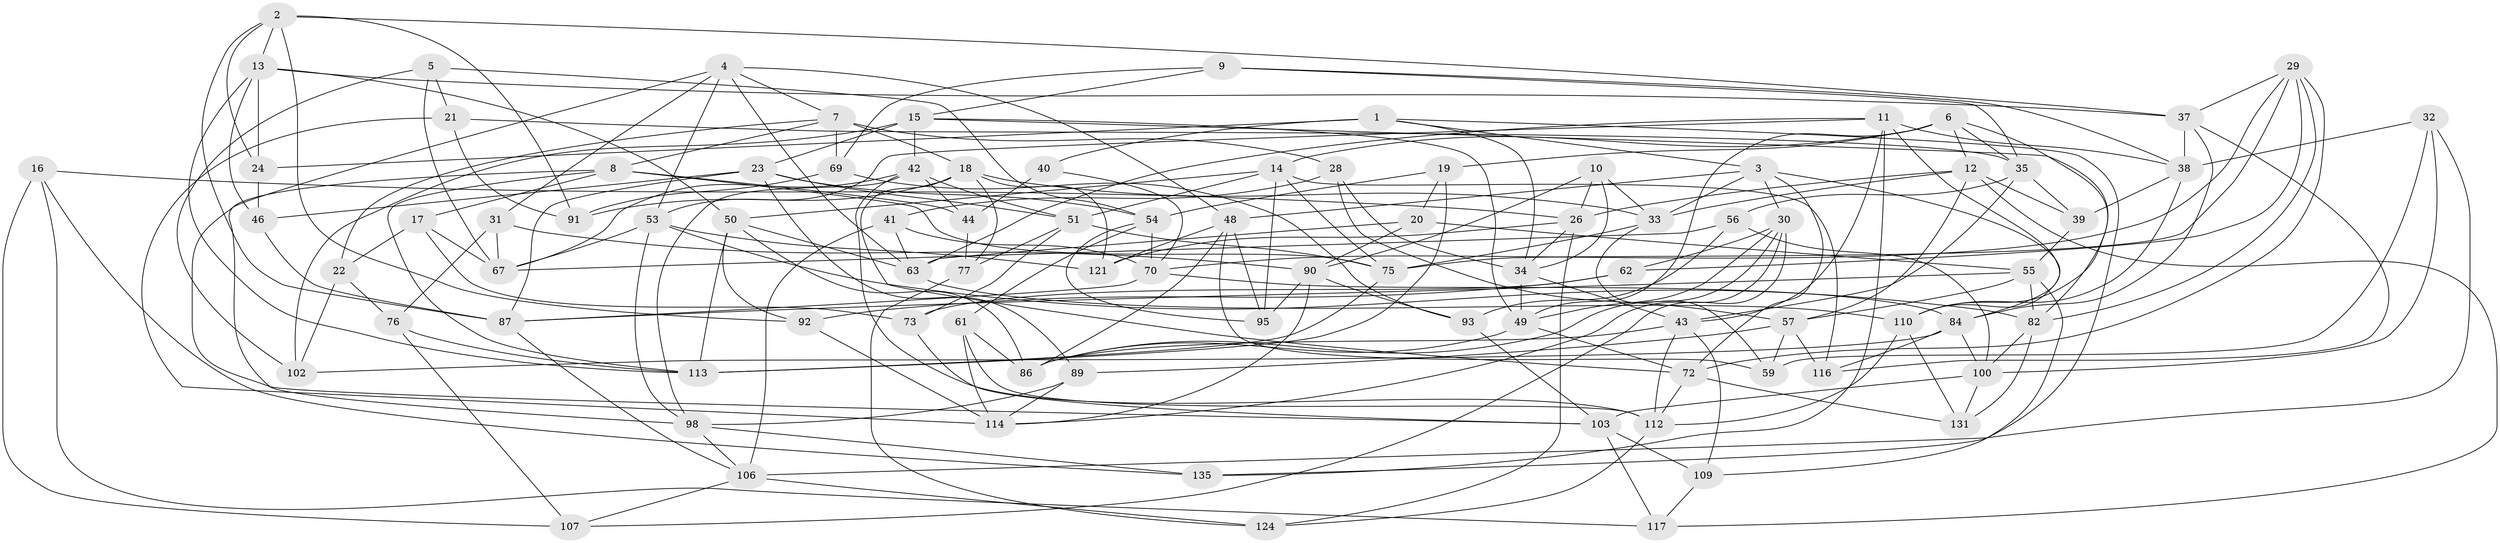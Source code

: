 // original degree distribution, {4: 1.0}
// Generated by graph-tools (version 1.1) at 2025/42/03/06/25 10:42:24]
// undirected, 90 vertices, 229 edges
graph export_dot {
graph [start="1"]
  node [color=gray90,style=filled];
  1 [super="+132"];
  2 [super="+71"];
  3 [super="+133"];
  4 [super="+136"];
  5;
  6 [super="+47"];
  7 [super="+27"];
  8 [super="+65"];
  9;
  10;
  11 [super="+101"];
  12 [super="+97"];
  13 [super="+45"];
  14 [super="+115"];
  15 [super="+52"];
  16;
  17;
  18 [super="+25"];
  19;
  20;
  21;
  22;
  23 [super="+80"];
  24;
  26 [super="+66"];
  28;
  29 [super="+137"];
  30 [super="+64"];
  31;
  32;
  33 [super="+58"];
  34 [super="+68"];
  35 [super="+36"];
  37 [super="+79"];
  38 [super="+60"];
  39;
  40;
  41;
  42 [super="+96"];
  43 [super="+78"];
  44;
  46;
  48 [super="+83"];
  49 [super="+74"];
  50 [super="+105"];
  51 [super="+125"];
  53 [super="+128"];
  54 [super="+134"];
  55 [super="+94"];
  56;
  57 [super="+104"];
  59;
  61;
  62;
  63 [super="+99"];
  67 [super="+111"];
  69;
  70 [super="+85"];
  72 [super="+88"];
  73;
  75 [super="+81"];
  76;
  77;
  82 [super="+123"];
  84 [super="+118"];
  86 [super="+122"];
  87 [super="+140"];
  89;
  90 [super="+119"];
  91;
  92;
  93;
  95;
  98 [super="+127"];
  100 [super="+139"];
  102;
  103 [super="+129"];
  106 [super="+108"];
  107;
  109;
  110 [super="+120"];
  112 [super="+130"];
  113 [super="+138"];
  114 [super="+126"];
  116;
  117;
  121;
  124;
  131;
  135;
  1 -- 40 [weight=2];
  1 -- 135;
  1 -- 34;
  1 -- 24;
  1 -- 3;
  2 -- 92;
  2 -- 37;
  2 -- 87;
  2 -- 24;
  2 -- 91;
  2 -- 13;
  3 -- 33;
  3 -- 72;
  3 -- 48;
  3 -- 84;
  3 -- 30;
  4 -- 63;
  4 -- 48;
  4 -- 7;
  4 -- 31;
  4 -- 103;
  4 -- 53;
  5 -- 21;
  5 -- 102;
  5 -- 54;
  5 -- 67;
  6 -- 110;
  6 -- 35;
  6 -- 49;
  6 -- 19;
  6 -- 12;
  6 -- 14;
  7 -- 69;
  7 -- 28;
  7 -- 22;
  7 -- 18;
  7 -- 8;
  8 -- 75;
  8 -- 17;
  8 -- 113;
  8 -- 98;
  8 -- 44;
  9 -- 69;
  9 -- 15;
  9 -- 35;
  9 -- 38;
  10 -- 26;
  10 -- 90;
  10 -- 34;
  10 -- 33;
  11 -- 38;
  11 -- 135;
  11 -- 110;
  11 -- 43;
  11 -- 53;
  11 -- 63;
  12 -- 57;
  12 -- 26;
  12 -- 33;
  12 -- 117;
  12 -- 39;
  13 -- 113;
  13 -- 46;
  13 -- 24;
  13 -- 50;
  13 -- 37;
  14 -- 95;
  14 -- 51;
  14 -- 50;
  14 -- 75;
  14 -- 116;
  15 -- 102;
  15 -- 23;
  15 -- 49;
  15 -- 42;
  15 -- 82;
  16 -- 117;
  16 -- 135;
  16 -- 107;
  16 -- 26;
  17 -- 67;
  17 -- 22;
  17 -- 73;
  18 -- 91;
  18 -- 77;
  18 -- 121;
  18 -- 72;
  18 -- 33;
  19 -- 20;
  19 -- 113;
  19 -- 54;
  20 -- 90;
  20 -- 55;
  20 -- 63;
  21 -- 91;
  21 -- 35;
  21 -- 114;
  22 -- 76;
  22 -- 102;
  23 -- 46;
  23 -- 51;
  23 -- 89;
  23 -- 54;
  23 -- 87;
  24 -- 46;
  26 -- 121;
  26 -- 124;
  26 -- 34;
  28 -- 41;
  28 -- 34;
  28 -- 57;
  29 -- 62;
  29 -- 37;
  29 -- 72;
  29 -- 75;
  29 -- 70;
  29 -- 82;
  30 -- 49;
  30 -- 86;
  30 -- 62;
  30 -- 114;
  30 -- 107;
  31 -- 76;
  31 -- 90;
  31 -- 67;
  32 -- 38;
  32 -- 59;
  32 -- 106;
  32 -- 100;
  33 -- 59;
  33 -- 75;
  34 -- 49;
  34 -- 43;
  35 -- 56;
  35 -- 39;
  35 -- 43;
  37 -- 116;
  37 -- 38;
  37 -- 84;
  38 -- 39;
  38 -- 110;
  39 -- 55;
  40 -- 44;
  40 -- 70;
  41 -- 70;
  41 -- 106;
  41 -- 63;
  42 -- 67;
  42 -- 51;
  42 -- 112;
  42 -- 44;
  42 -- 98;
  43 -- 109;
  43 -- 86;
  43 -- 112;
  44 -- 77;
  46 -- 87;
  48 -- 59;
  48 -- 121;
  48 -- 95;
  48 -- 86;
  49 -- 72;
  49 -- 86;
  50 -- 92;
  50 -- 113;
  50 -- 86;
  50 -- 63;
  51 -- 73;
  51 -- 75;
  51 -- 77;
  53 -- 82;
  53 -- 98;
  53 -- 121;
  53 -- 67;
  54 -- 70;
  54 -- 61;
  54 -- 95;
  55 -- 87;
  55 -- 57;
  55 -- 109;
  55 -- 82;
  56 -- 93;
  56 -- 100;
  56 -- 67;
  57 -- 59;
  57 -- 89;
  57 -- 116;
  61 -- 114;
  61 -- 112;
  61 -- 86;
  62 -- 92;
  62 -- 73;
  63 -- 110;
  69 -- 91;
  69 -- 93;
  70 -- 84;
  70 -- 87;
  72 -- 131;
  72 -- 112;
  73 -- 103;
  75 -- 113;
  76 -- 107;
  76 -- 113;
  77 -- 124;
  82 -- 131;
  82 -- 100;
  84 -- 100;
  84 -- 116;
  84 -- 102;
  87 -- 106;
  89 -- 114;
  89 -- 98;
  90 -- 93;
  90 -- 114;
  90 -- 95;
  92 -- 114;
  93 -- 103;
  98 -- 135;
  98 -- 106;
  100 -- 103;
  100 -- 131;
  103 -- 117;
  103 -- 109;
  106 -- 124;
  106 -- 107;
  109 -- 117;
  110 -- 131;
  110 -- 112;
  112 -- 124;
}
